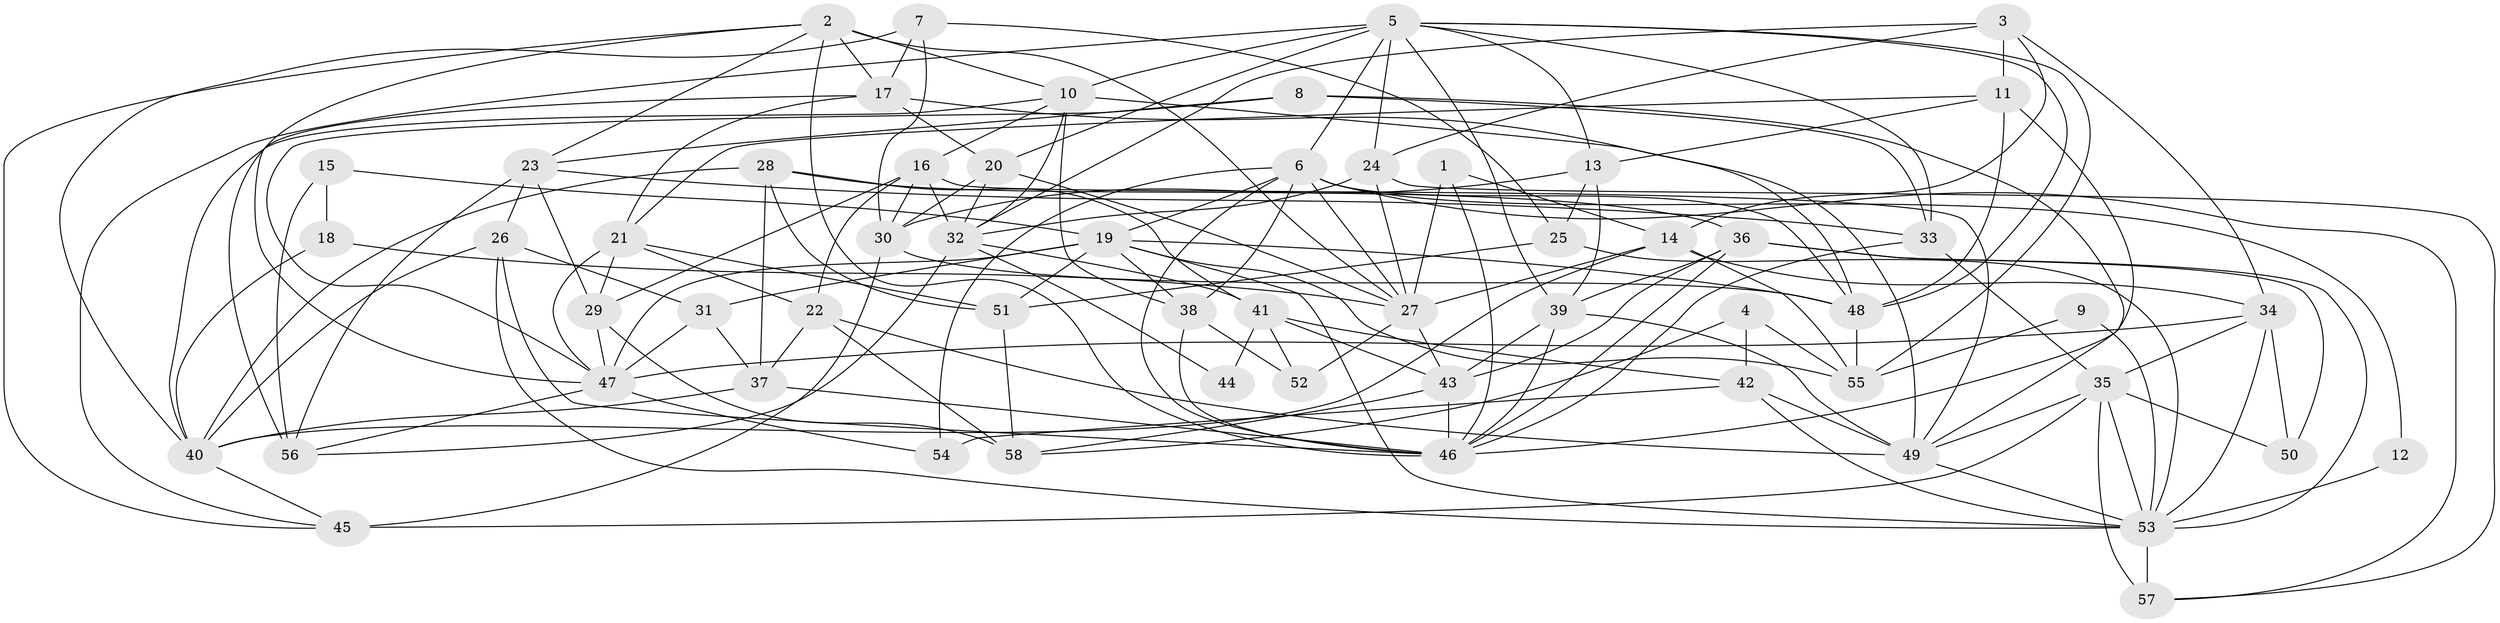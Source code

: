 // original degree distribution, {3: 0.2782608695652174, 5: 0.1391304347826087, 2: 0.10434782608695652, 6: 0.1391304347826087, 8: 0.017391304347826087, 4: 0.3217391304347826}
// Generated by graph-tools (version 1.1) at 2025/26/03/09/25 03:26:10]
// undirected, 58 vertices, 162 edges
graph export_dot {
graph [start="1"]
  node [color=gray90,style=filled];
  1;
  2;
  3;
  4;
  5;
  6;
  7;
  8;
  9;
  10;
  11;
  12;
  13;
  14;
  15;
  16;
  17;
  18;
  19;
  20;
  21;
  22;
  23;
  24;
  25;
  26;
  27;
  28;
  29;
  30;
  31;
  32;
  33;
  34;
  35;
  36;
  37;
  38;
  39;
  40;
  41;
  42;
  43;
  44;
  45;
  46;
  47;
  48;
  49;
  50;
  51;
  52;
  53;
  54;
  55;
  56;
  57;
  58;
  1 -- 14 [weight=1.0];
  1 -- 27 [weight=1.0];
  1 -- 46 [weight=1.0];
  2 -- 10 [weight=1.0];
  2 -- 17 [weight=1.0];
  2 -- 23 [weight=1.0];
  2 -- 27 [weight=1.0];
  2 -- 45 [weight=1.0];
  2 -- 46 [weight=2.0];
  2 -- 47 [weight=1.0];
  3 -- 11 [weight=1.0];
  3 -- 14 [weight=1.0];
  3 -- 24 [weight=1.0];
  3 -- 32 [weight=1.0];
  3 -- 34 [weight=1.0];
  4 -- 42 [weight=1.0];
  4 -- 55 [weight=1.0];
  4 -- 58 [weight=1.0];
  5 -- 6 [weight=1.0];
  5 -- 10 [weight=2.0];
  5 -- 13 [weight=1.0];
  5 -- 20 [weight=1.0];
  5 -- 24 [weight=1.0];
  5 -- 33 [weight=1.0];
  5 -- 39 [weight=1.0];
  5 -- 45 [weight=1.0];
  5 -- 48 [weight=1.0];
  5 -- 55 [weight=1.0];
  6 -- 12 [weight=1.0];
  6 -- 19 [weight=1.0];
  6 -- 27 [weight=1.0];
  6 -- 38 [weight=1.0];
  6 -- 46 [weight=1.0];
  6 -- 48 [weight=1.0];
  6 -- 54 [weight=2.0];
  6 -- 57 [weight=1.0];
  7 -- 17 [weight=1.0];
  7 -- 25 [weight=1.0];
  7 -- 30 [weight=1.0];
  7 -- 40 [weight=1.0];
  8 -- 23 [weight=1.0];
  8 -- 33 [weight=1.0];
  8 -- 47 [weight=1.0];
  8 -- 49 [weight=1.0];
  9 -- 53 [weight=1.0];
  9 -- 55 [weight=1.0];
  10 -- 16 [weight=1.0];
  10 -- 32 [weight=1.0];
  10 -- 38 [weight=1.0];
  10 -- 40 [weight=1.0];
  10 -- 48 [weight=1.0];
  11 -- 13 [weight=1.0];
  11 -- 21 [weight=1.0];
  11 -- 46 [weight=1.0];
  11 -- 48 [weight=1.0];
  12 -- 53 [weight=1.0];
  13 -- 25 [weight=1.0];
  13 -- 30 [weight=1.0];
  13 -- 39 [weight=1.0];
  14 -- 27 [weight=1.0];
  14 -- 34 [weight=1.0];
  14 -- 40 [weight=1.0];
  14 -- 55 [weight=1.0];
  15 -- 18 [weight=1.0];
  15 -- 19 [weight=1.0];
  15 -- 56 [weight=2.0];
  16 -- 22 [weight=1.0];
  16 -- 29 [weight=1.0];
  16 -- 30 [weight=1.0];
  16 -- 32 [weight=1.0];
  16 -- 49 [weight=1.0];
  17 -- 20 [weight=1.0];
  17 -- 21 [weight=1.0];
  17 -- 49 [weight=1.0];
  17 -- 56 [weight=1.0];
  18 -- 27 [weight=1.0];
  18 -- 40 [weight=1.0];
  19 -- 31 [weight=1.0];
  19 -- 38 [weight=1.0];
  19 -- 47 [weight=1.0];
  19 -- 48 [weight=1.0];
  19 -- 51 [weight=1.0];
  19 -- 53 [weight=1.0];
  19 -- 55 [weight=1.0];
  20 -- 27 [weight=1.0];
  20 -- 30 [weight=1.0];
  20 -- 32 [weight=1.0];
  21 -- 22 [weight=1.0];
  21 -- 29 [weight=1.0];
  21 -- 47 [weight=1.0];
  21 -- 51 [weight=1.0];
  22 -- 37 [weight=1.0];
  22 -- 49 [weight=1.0];
  22 -- 58 [weight=1.0];
  23 -- 26 [weight=1.0];
  23 -- 29 [weight=1.0];
  23 -- 33 [weight=1.0];
  23 -- 56 [weight=1.0];
  24 -- 27 [weight=1.0];
  24 -- 32 [weight=1.0];
  24 -- 57 [weight=1.0];
  25 -- 51 [weight=1.0];
  25 -- 53 [weight=1.0];
  26 -- 31 [weight=1.0];
  26 -- 40 [weight=1.0];
  26 -- 46 [weight=1.0];
  26 -- 53 [weight=1.0];
  27 -- 43 [weight=1.0];
  27 -- 52 [weight=1.0];
  28 -- 36 [weight=1.0];
  28 -- 37 [weight=1.0];
  28 -- 40 [weight=2.0];
  28 -- 41 [weight=1.0];
  28 -- 51 [weight=1.0];
  29 -- 47 [weight=1.0];
  29 -- 58 [weight=1.0];
  30 -- 45 [weight=1.0];
  30 -- 48 [weight=1.0];
  31 -- 37 [weight=1.0];
  31 -- 47 [weight=1.0];
  32 -- 41 [weight=1.0];
  32 -- 44 [weight=1.0];
  32 -- 56 [weight=1.0];
  33 -- 35 [weight=1.0];
  33 -- 46 [weight=1.0];
  34 -- 35 [weight=1.0];
  34 -- 47 [weight=1.0];
  34 -- 50 [weight=1.0];
  34 -- 53 [weight=1.0];
  35 -- 45 [weight=2.0];
  35 -- 49 [weight=1.0];
  35 -- 50 [weight=1.0];
  35 -- 53 [weight=1.0];
  35 -- 57 [weight=2.0];
  36 -- 39 [weight=1.0];
  36 -- 43 [weight=1.0];
  36 -- 46 [weight=1.0];
  36 -- 50 [weight=1.0];
  36 -- 53 [weight=1.0];
  37 -- 40 [weight=1.0];
  37 -- 46 [weight=1.0];
  38 -- 46 [weight=1.0];
  38 -- 52 [weight=1.0];
  39 -- 43 [weight=1.0];
  39 -- 46 [weight=1.0];
  39 -- 49 [weight=2.0];
  40 -- 45 [weight=1.0];
  41 -- 42 [weight=1.0];
  41 -- 43 [weight=1.0];
  41 -- 44 [weight=1.0];
  41 -- 52 [weight=1.0];
  42 -- 49 [weight=1.0];
  42 -- 53 [weight=1.0];
  42 -- 54 [weight=1.0];
  43 -- 46 [weight=1.0];
  43 -- 58 [weight=1.0];
  47 -- 54 [weight=2.0];
  47 -- 56 [weight=1.0];
  48 -- 55 [weight=1.0];
  49 -- 53 [weight=1.0];
  51 -- 58 [weight=1.0];
  53 -- 57 [weight=1.0];
}
